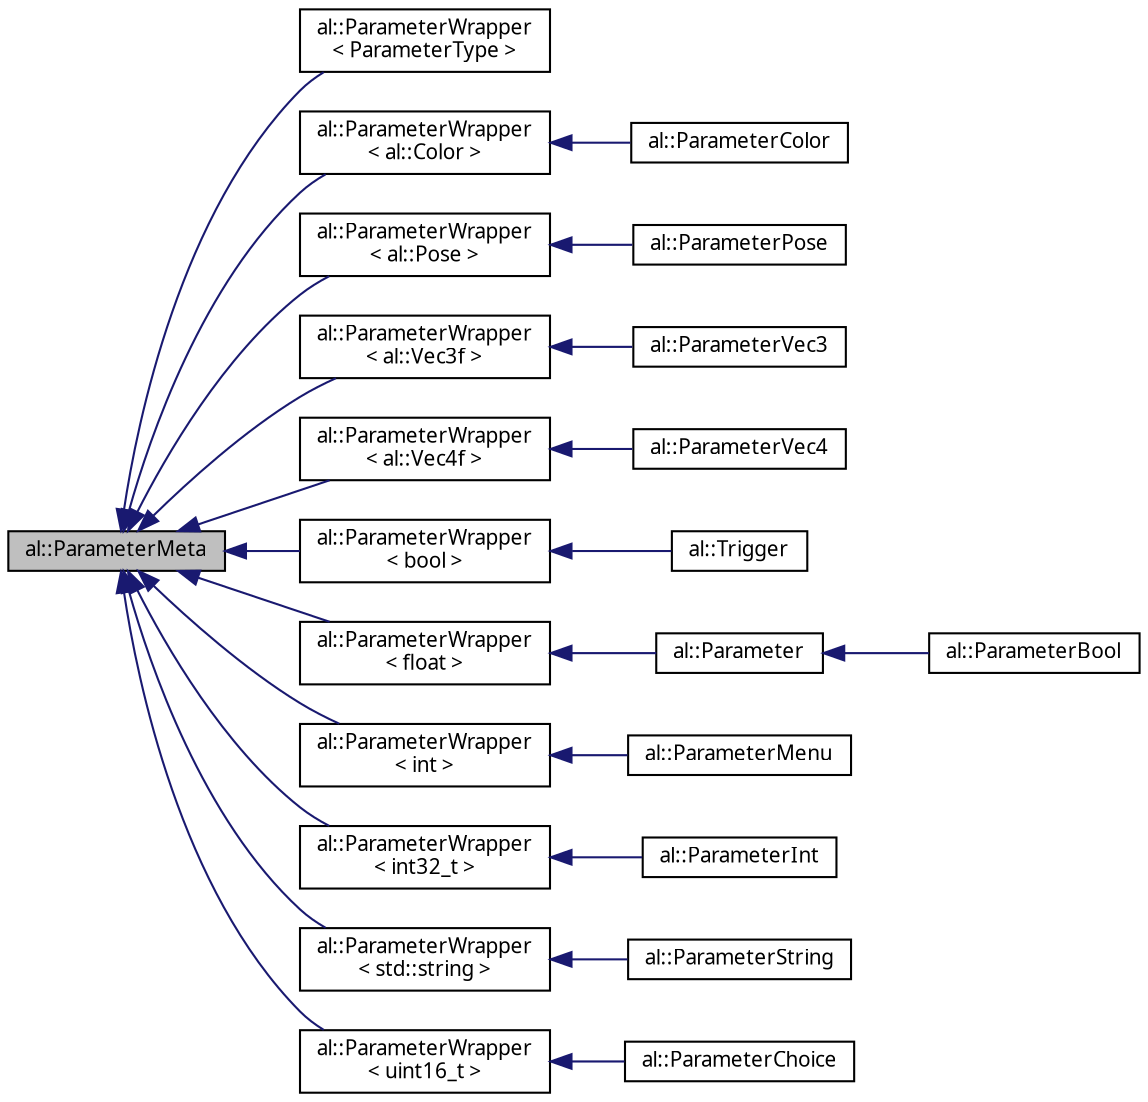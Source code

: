 digraph "al::ParameterMeta"
{
 // LATEX_PDF_SIZE
  bgcolor="transparent";
  edge [fontname="FreeSans.ttf",fontsize="10",labelfontname="FreeSans.ttf",labelfontsize="10"];
  node [fontname="FreeSans.ttf",fontsize="10",shape=record];
  rankdir="LR";
  Node1 [label="al::ParameterMeta",height=0.2,width=0.4,color="black", fillcolor="grey75", style="filled", fontcolor="black",tooltip="The ParameterMeta class defines the base interface for Parameter metadata."];
  Node1 -> Node2 [dir="back",color="midnightblue",fontsize="10",style="solid",fontname="FreeSans.ttf"];
  Node2 [label="al::ParameterWrapper\l\< ParameterType \>",height=0.2,width=0.4,color="black",URL="$classal_1_1_parameter_wrapper.html",tooltip="The ParameterWrapper class provides a generic thread safe Parameter class from the ParameterType temp..."];
  Node1 -> Node3 [dir="back",color="midnightblue",fontsize="10",style="solid",fontname="FreeSans.ttf"];
  Node3 [label="al::ParameterWrapper\l\< al::Color \>",height=0.2,width=0.4,color="black",URL="$classal_1_1_parameter_wrapper.html",tooltip=" "];
  Node3 -> Node4 [dir="back",color="midnightblue",fontsize="10",style="solid",fontname="FreeSans.ttf"];
  Node4 [label="al::ParameterColor",height=0.2,width=0.4,color="black",URL="$classal_1_1_parameter_color.html",tooltip=" "];
  Node1 -> Node5 [dir="back",color="midnightblue",fontsize="10",style="solid",fontname="FreeSans.ttf"];
  Node5 [label="al::ParameterWrapper\l\< al::Pose \>",height=0.2,width=0.4,color="black",URL="$classal_1_1_parameter_wrapper.html",tooltip=" "];
  Node5 -> Node6 [dir="back",color="midnightblue",fontsize="10",style="solid",fontname="FreeSans.ttf"];
  Node6 [label="al::ParameterPose",height=0.2,width=0.4,color="black",URL="$classal_1_1_parameter_pose.html",tooltip=" "];
  Node1 -> Node7 [dir="back",color="midnightblue",fontsize="10",style="solid",fontname="FreeSans.ttf"];
  Node7 [label="al::ParameterWrapper\l\< al::Vec3f \>",height=0.2,width=0.4,color="black",URL="$classal_1_1_parameter_wrapper.html",tooltip=" "];
  Node7 -> Node8 [dir="back",color="midnightblue",fontsize="10",style="solid",fontname="FreeSans.ttf"];
  Node8 [label="al::ParameterVec3",height=0.2,width=0.4,color="black",URL="$classal_1_1_parameter_vec3.html",tooltip=" "];
  Node1 -> Node9 [dir="back",color="midnightblue",fontsize="10",style="solid",fontname="FreeSans.ttf"];
  Node9 [label="al::ParameterWrapper\l\< al::Vec4f \>",height=0.2,width=0.4,color="black",URL="$classal_1_1_parameter_wrapper.html",tooltip=" "];
  Node9 -> Node10 [dir="back",color="midnightblue",fontsize="10",style="solid",fontname="FreeSans.ttf"];
  Node10 [label="al::ParameterVec4",height=0.2,width=0.4,color="black",URL="$classal_1_1_parameter_vec4.html",tooltip=" "];
  Node1 -> Node11 [dir="back",color="midnightblue",fontsize="10",style="solid",fontname="FreeSans.ttf"];
  Node11 [label="al::ParameterWrapper\l\< bool \>",height=0.2,width=0.4,color="black",URL="$classal_1_1_parameter_wrapper.html",tooltip=" "];
  Node11 -> Node12 [dir="back",color="midnightblue",fontsize="10",style="solid",fontname="FreeSans.ttf"];
  Node12 [label="al::Trigger",height=0.2,width=0.4,color="black",URL="$classal_1_1_trigger.html",tooltip=" "];
  Node1 -> Node13 [dir="back",color="midnightblue",fontsize="10",style="solid",fontname="FreeSans.ttf"];
  Node13 [label="al::ParameterWrapper\l\< float \>",height=0.2,width=0.4,color="black",URL="$classal_1_1_parameter_wrapper.html",tooltip=" "];
  Node13 -> Node14 [dir="back",color="midnightblue",fontsize="10",style="solid",fontname="FreeSans.ttf"];
  Node14 [label="al::Parameter",height=0.2,width=0.4,color="black",URL="$classal_1_1_parameter.html",tooltip="The Parameter class."];
  Node14 -> Node15 [dir="back",color="midnightblue",fontsize="10",style="solid",fontname="FreeSans.ttf"];
  Node15 [label="al::ParameterBool",height=0.2,width=0.4,color="black",URL="$classal_1_1_parameter_bool.html",tooltip=" "];
  Node1 -> Node16 [dir="back",color="midnightblue",fontsize="10",style="solid",fontname="FreeSans.ttf"];
  Node16 [label="al::ParameterWrapper\l\< int \>",height=0.2,width=0.4,color="black",URL="$classal_1_1_parameter_wrapper.html",tooltip=" "];
  Node16 -> Node17 [dir="back",color="midnightblue",fontsize="10",style="solid",fontname="FreeSans.ttf"];
  Node17 [label="al::ParameterMenu",height=0.2,width=0.4,color="black",URL="$classal_1_1_parameter_menu.html",tooltip=" "];
  Node1 -> Node18 [dir="back",color="midnightblue",fontsize="10",style="solid",fontname="FreeSans.ttf"];
  Node18 [label="al::ParameterWrapper\l\< int32_t \>",height=0.2,width=0.4,color="black",URL="$classal_1_1_parameter_wrapper.html",tooltip=" "];
  Node18 -> Node19 [dir="back",color="midnightblue",fontsize="10",style="solid",fontname="FreeSans.ttf"];
  Node19 [label="al::ParameterInt",height=0.2,width=0.4,color="black",URL="$classal_1_1_parameter_int.html",tooltip=" "];
  Node1 -> Node20 [dir="back",color="midnightblue",fontsize="10",style="solid",fontname="FreeSans.ttf"];
  Node20 [label="al::ParameterWrapper\l\< std::string \>",height=0.2,width=0.4,color="black",URL="$classal_1_1_parameter_wrapper.html",tooltip=" "];
  Node20 -> Node21 [dir="back",color="midnightblue",fontsize="10",style="solid",fontname="FreeSans.ttf"];
  Node21 [label="al::ParameterString",height=0.2,width=0.4,color="black",URL="$classal_1_1_parameter_string.html",tooltip=" "];
  Node1 -> Node22 [dir="back",color="midnightblue",fontsize="10",style="solid",fontname="FreeSans.ttf"];
  Node22 [label="al::ParameterWrapper\l\< uint16_t \>",height=0.2,width=0.4,color="black",URL="$classal_1_1_parameter_wrapper.html",tooltip=" "];
  Node22 -> Node23 [dir="back",color="midnightblue",fontsize="10",style="solid",fontname="FreeSans.ttf"];
  Node23 [label="al::ParameterChoice",height=0.2,width=0.4,color="black",URL="$classal_1_1_parameter_choice.html",tooltip="A parameter representing selected items from a list."];
}
